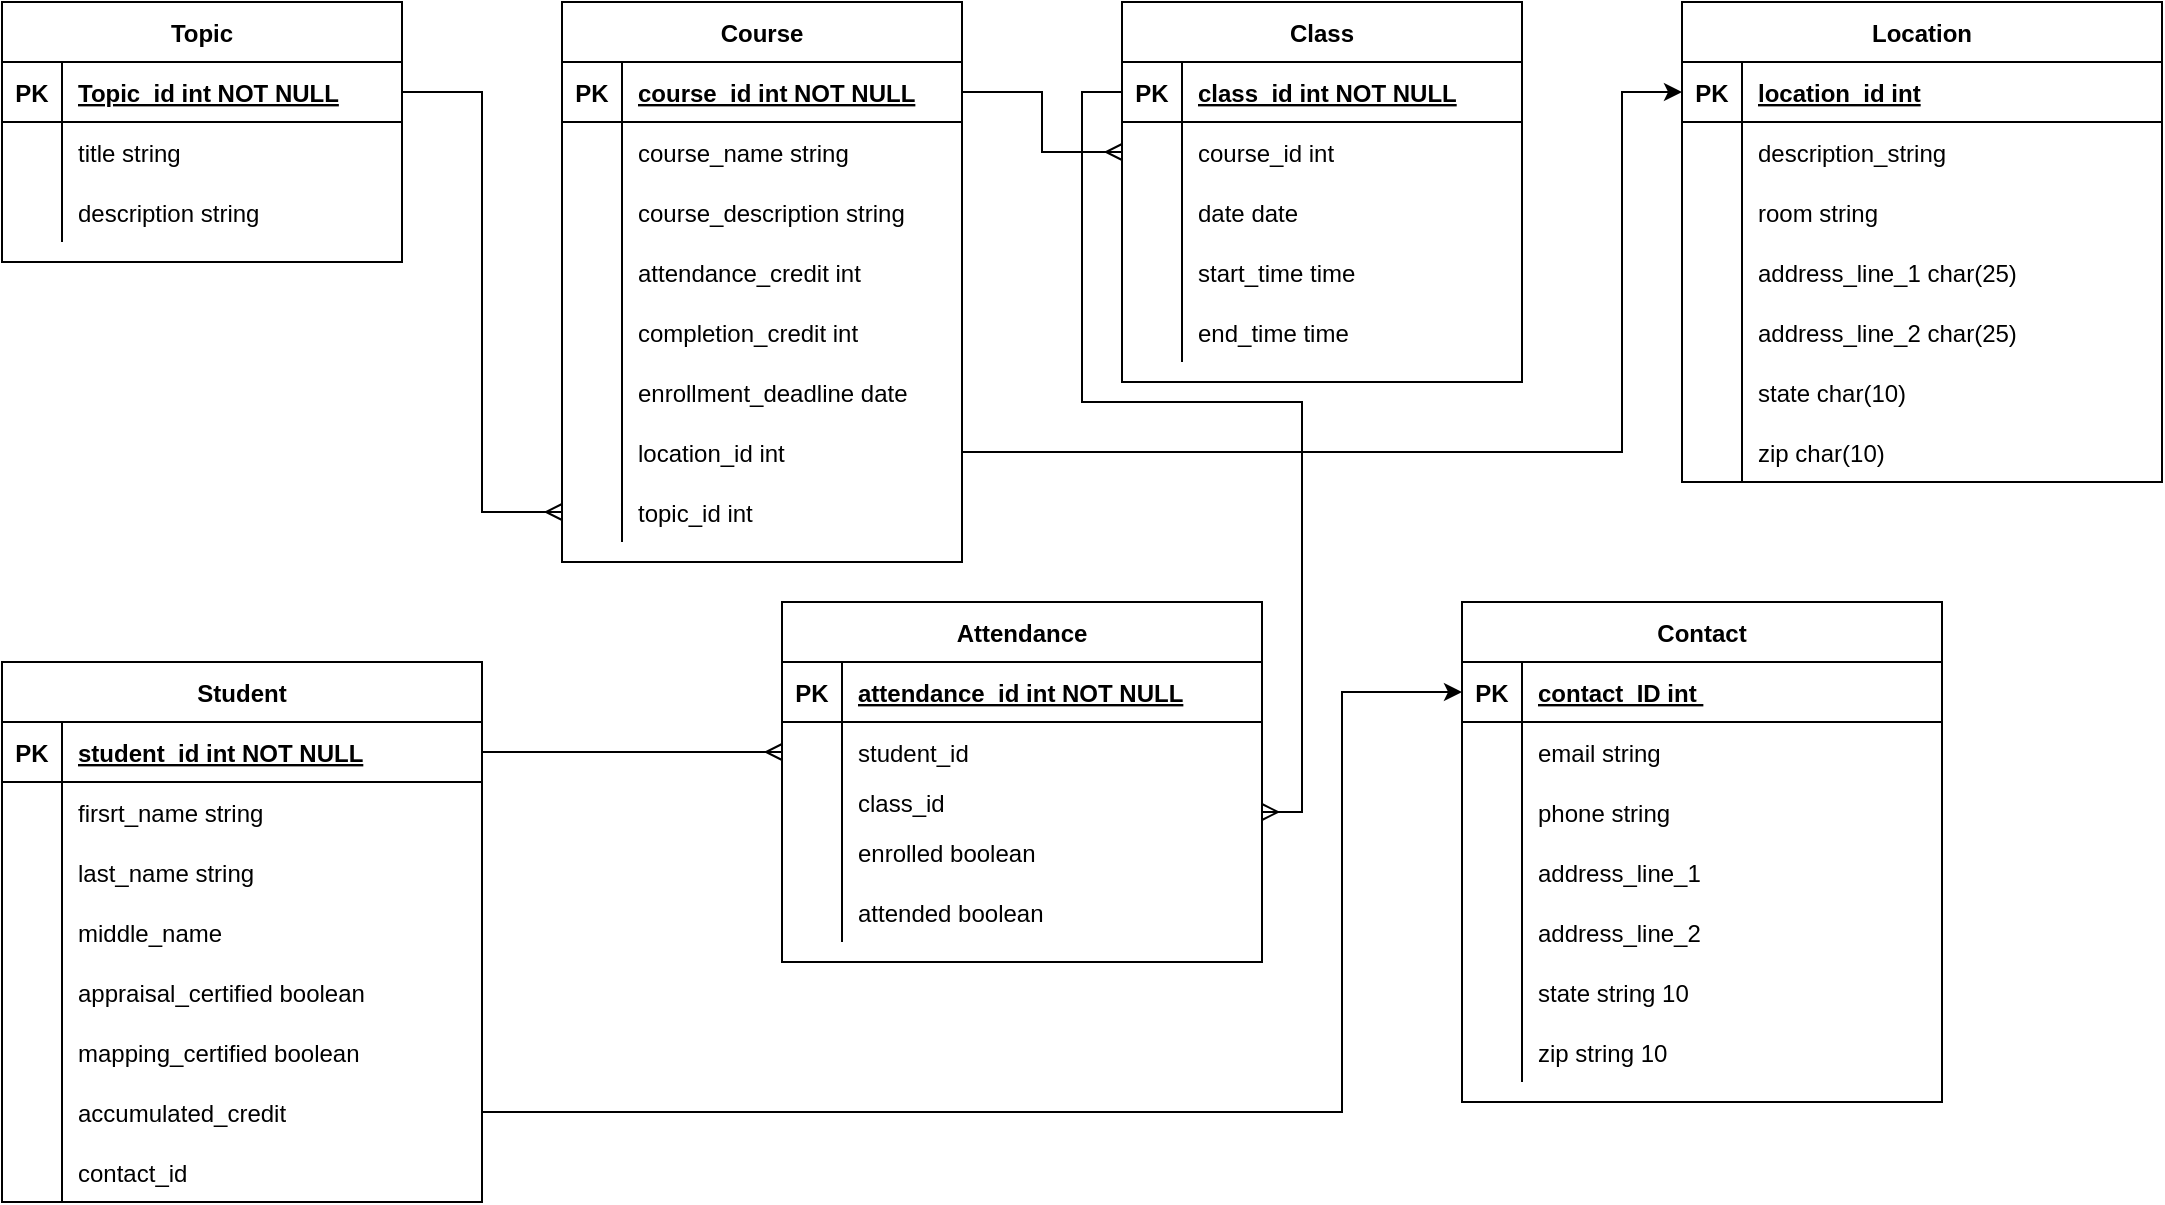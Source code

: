 <mxfile version="23.0.2" type="device">
  <diagram id="R2lEEEUBdFMjLlhIrx00" name="Page-1">
    <mxGraphModel dx="1434" dy="746" grid="1" gridSize="10" guides="1" tooltips="1" connect="1" arrows="1" fold="1" page="1" pageScale="1" pageWidth="1400" pageHeight="850" math="0" shadow="0" extFonts="Permanent Marker^https://fonts.googleapis.com/css?family=Permanent+Marker">
      <root>
        <mxCell id="0" />
        <mxCell id="1" parent="0" />
        <mxCell id="C-vyLk0tnHw3VtMMgP7b-2" value="Attendance" style="shape=table;startSize=30;container=1;collapsible=1;childLayout=tableLayout;fixedRows=1;rowLines=0;fontStyle=1;align=center;resizeLast=1;" parent="1" vertex="1">
          <mxGeometry x="430" y="340" width="240" height="180" as="geometry" />
        </mxCell>
        <mxCell id="C-vyLk0tnHw3VtMMgP7b-3" value="" style="shape=partialRectangle;collapsible=0;dropTarget=0;pointerEvents=0;fillColor=none;points=[[0,0.5],[1,0.5]];portConstraint=eastwest;top=0;left=0;right=0;bottom=1;" parent="C-vyLk0tnHw3VtMMgP7b-2" vertex="1">
          <mxGeometry y="30" width="240" height="30" as="geometry" />
        </mxCell>
        <mxCell id="C-vyLk0tnHw3VtMMgP7b-4" value="PK" style="shape=partialRectangle;overflow=hidden;connectable=0;fillColor=none;top=0;left=0;bottom=0;right=0;fontStyle=1;" parent="C-vyLk0tnHw3VtMMgP7b-3" vertex="1">
          <mxGeometry width="30" height="30" as="geometry">
            <mxRectangle width="30" height="30" as="alternateBounds" />
          </mxGeometry>
        </mxCell>
        <mxCell id="C-vyLk0tnHw3VtMMgP7b-5" value="attendance_id int NOT NULL " style="shape=partialRectangle;overflow=hidden;connectable=0;fillColor=none;top=0;left=0;bottom=0;right=0;align=left;spacingLeft=6;fontStyle=5;" parent="C-vyLk0tnHw3VtMMgP7b-3" vertex="1">
          <mxGeometry x="30" width="210" height="30" as="geometry">
            <mxRectangle width="210" height="30" as="alternateBounds" />
          </mxGeometry>
        </mxCell>
        <mxCell id="yCiRMJ1cfCoaxbdF0uGl-57" value="" style="shape=partialRectangle;collapsible=0;dropTarget=0;pointerEvents=0;fillColor=none;points=[[0,0.5],[1,0.5]];portConstraint=eastwest;top=0;left=0;right=0;bottom=0;" parent="C-vyLk0tnHw3VtMMgP7b-2" vertex="1">
          <mxGeometry y="60" width="240" height="30" as="geometry" />
        </mxCell>
        <mxCell id="yCiRMJ1cfCoaxbdF0uGl-58" value="" style="shape=partialRectangle;overflow=hidden;connectable=0;fillColor=none;top=0;left=0;bottom=0;right=0;" parent="yCiRMJ1cfCoaxbdF0uGl-57" vertex="1">
          <mxGeometry width="30" height="30" as="geometry">
            <mxRectangle width="30" height="30" as="alternateBounds" />
          </mxGeometry>
        </mxCell>
        <mxCell id="yCiRMJ1cfCoaxbdF0uGl-59" value="student_id" style="shape=partialRectangle;overflow=hidden;connectable=0;fillColor=none;top=0;left=0;bottom=0;right=0;align=left;spacingLeft=6;" parent="yCiRMJ1cfCoaxbdF0uGl-57" vertex="1">
          <mxGeometry x="30" width="210" height="30" as="geometry">
            <mxRectangle width="210" height="30" as="alternateBounds" />
          </mxGeometry>
        </mxCell>
        <mxCell id="yCiRMJ1cfCoaxbdF0uGl-138" value="" style="shape=partialRectangle;collapsible=0;dropTarget=0;pointerEvents=0;fillColor=none;points=[[0,0.5],[1,0.5]];portConstraint=eastwest;top=0;left=0;right=0;bottom=0;" parent="C-vyLk0tnHw3VtMMgP7b-2" vertex="1">
          <mxGeometry y="90" width="240" height="20" as="geometry" />
        </mxCell>
        <mxCell id="yCiRMJ1cfCoaxbdF0uGl-139" value="" style="shape=partialRectangle;overflow=hidden;connectable=0;fillColor=none;top=0;left=0;bottom=0;right=0;" parent="yCiRMJ1cfCoaxbdF0uGl-138" vertex="1">
          <mxGeometry width="30" height="20" as="geometry">
            <mxRectangle width="30" height="20" as="alternateBounds" />
          </mxGeometry>
        </mxCell>
        <mxCell id="yCiRMJ1cfCoaxbdF0uGl-140" value="class_id" style="shape=partialRectangle;overflow=hidden;connectable=0;fillColor=none;top=0;left=0;bottom=0;right=0;align=left;spacingLeft=6;" parent="yCiRMJ1cfCoaxbdF0uGl-138" vertex="1">
          <mxGeometry x="30" width="210" height="20" as="geometry">
            <mxRectangle width="210" height="20" as="alternateBounds" />
          </mxGeometry>
        </mxCell>
        <mxCell id="yCiRMJ1cfCoaxbdF0uGl-188" value="" style="shape=partialRectangle;collapsible=0;dropTarget=0;pointerEvents=0;fillColor=none;points=[[0,0.5],[1,0.5]];portConstraint=eastwest;top=0;left=0;right=0;bottom=0;" parent="C-vyLk0tnHw3VtMMgP7b-2" vertex="1">
          <mxGeometry y="110" width="240" height="30" as="geometry" />
        </mxCell>
        <mxCell id="yCiRMJ1cfCoaxbdF0uGl-189" value="" style="shape=partialRectangle;overflow=hidden;connectable=0;fillColor=none;top=0;left=0;bottom=0;right=0;" parent="yCiRMJ1cfCoaxbdF0uGl-188" vertex="1">
          <mxGeometry width="30" height="30" as="geometry">
            <mxRectangle width="30" height="30" as="alternateBounds" />
          </mxGeometry>
        </mxCell>
        <mxCell id="yCiRMJ1cfCoaxbdF0uGl-190" value="enrolled boolean" style="shape=partialRectangle;overflow=hidden;connectable=0;fillColor=none;top=0;left=0;bottom=0;right=0;align=left;spacingLeft=6;" parent="yCiRMJ1cfCoaxbdF0uGl-188" vertex="1">
          <mxGeometry x="30" width="210" height="30" as="geometry">
            <mxRectangle width="210" height="30" as="alternateBounds" />
          </mxGeometry>
        </mxCell>
        <mxCell id="yCiRMJ1cfCoaxbdF0uGl-224" value="" style="shape=partialRectangle;collapsible=0;dropTarget=0;pointerEvents=0;fillColor=none;points=[[0,0.5],[1,0.5]];portConstraint=eastwest;top=0;left=0;right=0;bottom=0;" parent="C-vyLk0tnHw3VtMMgP7b-2" vertex="1">
          <mxGeometry y="140" width="240" height="30" as="geometry" />
        </mxCell>
        <mxCell id="yCiRMJ1cfCoaxbdF0uGl-225" value="" style="shape=partialRectangle;overflow=hidden;connectable=0;fillColor=none;top=0;left=0;bottom=0;right=0;" parent="yCiRMJ1cfCoaxbdF0uGl-224" vertex="1">
          <mxGeometry width="30" height="30" as="geometry">
            <mxRectangle width="30" height="30" as="alternateBounds" />
          </mxGeometry>
        </mxCell>
        <mxCell id="yCiRMJ1cfCoaxbdF0uGl-226" value="attended boolean" style="shape=partialRectangle;overflow=hidden;connectable=0;fillColor=none;top=0;left=0;bottom=0;right=0;align=left;spacingLeft=6;" parent="yCiRMJ1cfCoaxbdF0uGl-224" vertex="1">
          <mxGeometry x="30" width="210" height="30" as="geometry">
            <mxRectangle width="210" height="30" as="alternateBounds" />
          </mxGeometry>
        </mxCell>
        <mxCell id="C-vyLk0tnHw3VtMMgP7b-23" value="Student" style="shape=table;startSize=30;container=1;collapsible=1;childLayout=tableLayout;fixedRows=1;rowLines=0;fontStyle=1;align=center;resizeLast=1;" parent="1" vertex="1">
          <mxGeometry x="40" y="370" width="240" height="270" as="geometry" />
        </mxCell>
        <mxCell id="C-vyLk0tnHw3VtMMgP7b-24" value="" style="shape=partialRectangle;collapsible=0;dropTarget=0;pointerEvents=0;fillColor=none;points=[[0,0.5],[1,0.5]];portConstraint=eastwest;top=0;left=0;right=0;bottom=1;" parent="C-vyLk0tnHw3VtMMgP7b-23" vertex="1">
          <mxGeometry y="30" width="240" height="30" as="geometry" />
        </mxCell>
        <mxCell id="C-vyLk0tnHw3VtMMgP7b-25" value="PK" style="shape=partialRectangle;overflow=hidden;connectable=0;fillColor=none;top=0;left=0;bottom=0;right=0;fontStyle=1;" parent="C-vyLk0tnHw3VtMMgP7b-24" vertex="1">
          <mxGeometry width="30" height="30" as="geometry">
            <mxRectangle width="30" height="30" as="alternateBounds" />
          </mxGeometry>
        </mxCell>
        <mxCell id="C-vyLk0tnHw3VtMMgP7b-26" value="student_id int NOT NULL " style="shape=partialRectangle;overflow=hidden;connectable=0;fillColor=none;top=0;left=0;bottom=0;right=0;align=left;spacingLeft=6;fontStyle=5;" parent="C-vyLk0tnHw3VtMMgP7b-24" vertex="1">
          <mxGeometry x="30" width="210" height="30" as="geometry">
            <mxRectangle width="210" height="30" as="alternateBounds" />
          </mxGeometry>
        </mxCell>
        <mxCell id="C-vyLk0tnHw3VtMMgP7b-27" value="" style="shape=partialRectangle;collapsible=0;dropTarget=0;pointerEvents=0;fillColor=none;points=[[0,0.5],[1,0.5]];portConstraint=eastwest;top=0;left=0;right=0;bottom=0;" parent="C-vyLk0tnHw3VtMMgP7b-23" vertex="1">
          <mxGeometry y="60" width="240" height="30" as="geometry" />
        </mxCell>
        <mxCell id="C-vyLk0tnHw3VtMMgP7b-28" value="" style="shape=partialRectangle;overflow=hidden;connectable=0;fillColor=none;top=0;left=0;bottom=0;right=0;" parent="C-vyLk0tnHw3VtMMgP7b-27" vertex="1">
          <mxGeometry width="30" height="30" as="geometry">
            <mxRectangle width="30" height="30" as="alternateBounds" />
          </mxGeometry>
        </mxCell>
        <mxCell id="C-vyLk0tnHw3VtMMgP7b-29" value="firsrt_name string" style="shape=partialRectangle;overflow=hidden;connectable=0;fillColor=none;top=0;left=0;bottom=0;right=0;align=left;spacingLeft=6;" parent="C-vyLk0tnHw3VtMMgP7b-27" vertex="1">
          <mxGeometry x="30" width="210" height="30" as="geometry">
            <mxRectangle width="210" height="30" as="alternateBounds" />
          </mxGeometry>
        </mxCell>
        <mxCell id="yCiRMJ1cfCoaxbdF0uGl-1" value="" style="shape=partialRectangle;collapsible=0;dropTarget=0;pointerEvents=0;fillColor=none;points=[[0,0.5],[1,0.5]];portConstraint=eastwest;top=0;left=0;right=0;bottom=0;" parent="C-vyLk0tnHw3VtMMgP7b-23" vertex="1">
          <mxGeometry y="90" width="240" height="30" as="geometry" />
        </mxCell>
        <mxCell id="yCiRMJ1cfCoaxbdF0uGl-2" value="" style="shape=partialRectangle;overflow=hidden;connectable=0;fillColor=none;top=0;left=0;bottom=0;right=0;" parent="yCiRMJ1cfCoaxbdF0uGl-1" vertex="1">
          <mxGeometry width="30" height="30" as="geometry">
            <mxRectangle width="30" height="30" as="alternateBounds" />
          </mxGeometry>
        </mxCell>
        <mxCell id="yCiRMJ1cfCoaxbdF0uGl-3" value="last_name string" style="shape=partialRectangle;overflow=hidden;connectable=0;fillColor=none;top=0;left=0;bottom=0;right=0;align=left;spacingLeft=6;" parent="yCiRMJ1cfCoaxbdF0uGl-1" vertex="1">
          <mxGeometry x="30" width="210" height="30" as="geometry">
            <mxRectangle width="210" height="30" as="alternateBounds" />
          </mxGeometry>
        </mxCell>
        <mxCell id="yCiRMJ1cfCoaxbdF0uGl-5" value="" style="shape=partialRectangle;collapsible=0;dropTarget=0;pointerEvents=0;fillColor=none;points=[[0,0.5],[1,0.5]];portConstraint=eastwest;top=0;left=0;right=0;bottom=0;" parent="C-vyLk0tnHw3VtMMgP7b-23" vertex="1">
          <mxGeometry y="120" width="240" height="30" as="geometry" />
        </mxCell>
        <mxCell id="yCiRMJ1cfCoaxbdF0uGl-6" value="" style="shape=partialRectangle;overflow=hidden;connectable=0;fillColor=none;top=0;left=0;bottom=0;right=0;" parent="yCiRMJ1cfCoaxbdF0uGl-5" vertex="1">
          <mxGeometry width="30" height="30" as="geometry">
            <mxRectangle width="30" height="30" as="alternateBounds" />
          </mxGeometry>
        </mxCell>
        <mxCell id="yCiRMJ1cfCoaxbdF0uGl-7" value="middle_name " style="shape=partialRectangle;overflow=hidden;connectable=0;fillColor=none;top=0;left=0;bottom=0;right=0;align=left;spacingLeft=6;" parent="yCiRMJ1cfCoaxbdF0uGl-5" vertex="1">
          <mxGeometry x="30" width="210" height="30" as="geometry">
            <mxRectangle width="210" height="30" as="alternateBounds" />
          </mxGeometry>
        </mxCell>
        <mxCell id="yCiRMJ1cfCoaxbdF0uGl-8" value="" style="shape=partialRectangle;collapsible=0;dropTarget=0;pointerEvents=0;fillColor=none;points=[[0,0.5],[1,0.5]];portConstraint=eastwest;top=0;left=0;right=0;bottom=0;" parent="C-vyLk0tnHw3VtMMgP7b-23" vertex="1">
          <mxGeometry y="150" width="240" height="30" as="geometry" />
        </mxCell>
        <mxCell id="yCiRMJ1cfCoaxbdF0uGl-9" value="" style="shape=partialRectangle;overflow=hidden;connectable=0;fillColor=none;top=0;left=0;bottom=0;right=0;" parent="yCiRMJ1cfCoaxbdF0uGl-8" vertex="1">
          <mxGeometry width="30" height="30" as="geometry">
            <mxRectangle width="30" height="30" as="alternateBounds" />
          </mxGeometry>
        </mxCell>
        <mxCell id="yCiRMJ1cfCoaxbdF0uGl-10" value="appraisal_certified boolean" style="shape=partialRectangle;overflow=hidden;connectable=0;fillColor=none;top=0;left=0;bottom=0;right=0;align=left;spacingLeft=6;" parent="yCiRMJ1cfCoaxbdF0uGl-8" vertex="1">
          <mxGeometry x="30" width="210" height="30" as="geometry">
            <mxRectangle width="210" height="30" as="alternateBounds" />
          </mxGeometry>
        </mxCell>
        <mxCell id="yCiRMJ1cfCoaxbdF0uGl-11" value="" style="shape=partialRectangle;collapsible=0;dropTarget=0;pointerEvents=0;fillColor=none;points=[[0,0.5],[1,0.5]];portConstraint=eastwest;top=0;left=0;right=0;bottom=0;" parent="C-vyLk0tnHw3VtMMgP7b-23" vertex="1">
          <mxGeometry y="180" width="240" height="30" as="geometry" />
        </mxCell>
        <mxCell id="yCiRMJ1cfCoaxbdF0uGl-12" value="" style="shape=partialRectangle;overflow=hidden;connectable=0;fillColor=none;top=0;left=0;bottom=0;right=0;" parent="yCiRMJ1cfCoaxbdF0uGl-11" vertex="1">
          <mxGeometry width="30" height="30" as="geometry">
            <mxRectangle width="30" height="30" as="alternateBounds" />
          </mxGeometry>
        </mxCell>
        <mxCell id="yCiRMJ1cfCoaxbdF0uGl-13" value="mapping_certified boolean" style="shape=partialRectangle;overflow=hidden;connectable=0;fillColor=none;top=0;left=0;bottom=0;right=0;align=left;spacingLeft=6;" parent="yCiRMJ1cfCoaxbdF0uGl-11" vertex="1">
          <mxGeometry x="30" width="210" height="30" as="geometry">
            <mxRectangle width="210" height="30" as="alternateBounds" />
          </mxGeometry>
        </mxCell>
        <mxCell id="yCiRMJ1cfCoaxbdF0uGl-47" value="" style="shape=partialRectangle;collapsible=0;dropTarget=0;pointerEvents=0;fillColor=none;points=[[0,0.5],[1,0.5]];portConstraint=eastwest;top=0;left=0;right=0;bottom=0;" parent="C-vyLk0tnHw3VtMMgP7b-23" vertex="1">
          <mxGeometry y="210" width="240" height="30" as="geometry" />
        </mxCell>
        <mxCell id="yCiRMJ1cfCoaxbdF0uGl-48" value="" style="shape=partialRectangle;overflow=hidden;connectable=0;fillColor=none;top=0;left=0;bottom=0;right=0;" parent="yCiRMJ1cfCoaxbdF0uGl-47" vertex="1">
          <mxGeometry width="30" height="30" as="geometry">
            <mxRectangle width="30" height="30" as="alternateBounds" />
          </mxGeometry>
        </mxCell>
        <mxCell id="yCiRMJ1cfCoaxbdF0uGl-49" value="accumulated_credit" style="shape=partialRectangle;overflow=hidden;connectable=0;fillColor=none;top=0;left=0;bottom=0;right=0;align=left;spacingLeft=6;" parent="yCiRMJ1cfCoaxbdF0uGl-47" vertex="1">
          <mxGeometry x="30" width="210" height="30" as="geometry">
            <mxRectangle width="210" height="30" as="alternateBounds" />
          </mxGeometry>
        </mxCell>
        <mxCell id="cM-3AwbJSncik8-zguor-1" value="" style="shape=partialRectangle;collapsible=0;dropTarget=0;pointerEvents=0;fillColor=none;points=[[0,0.5],[1,0.5]];portConstraint=eastwest;top=0;left=0;right=0;bottom=0;" vertex="1" parent="C-vyLk0tnHw3VtMMgP7b-23">
          <mxGeometry y="240" width="240" height="30" as="geometry" />
        </mxCell>
        <mxCell id="cM-3AwbJSncik8-zguor-2" value="" style="shape=partialRectangle;overflow=hidden;connectable=0;fillColor=none;top=0;left=0;bottom=0;right=0;" vertex="1" parent="cM-3AwbJSncik8-zguor-1">
          <mxGeometry width="30" height="30" as="geometry">
            <mxRectangle width="30" height="30" as="alternateBounds" />
          </mxGeometry>
        </mxCell>
        <mxCell id="cM-3AwbJSncik8-zguor-3" value="contact_id" style="shape=partialRectangle;overflow=hidden;connectable=0;fillColor=none;top=0;left=0;bottom=0;right=0;align=left;spacingLeft=6;" vertex="1" parent="cM-3AwbJSncik8-zguor-1">
          <mxGeometry x="30" width="210" height="30" as="geometry">
            <mxRectangle width="210" height="30" as="alternateBounds" />
          </mxGeometry>
        </mxCell>
        <mxCell id="yCiRMJ1cfCoaxbdF0uGl-72" value="Class" style="shape=table;startSize=30;container=1;collapsible=1;childLayout=tableLayout;fixedRows=1;rowLines=0;fontStyle=1;align=center;resizeLast=1;" parent="1" vertex="1">
          <mxGeometry x="600" y="40" width="200" height="190" as="geometry">
            <mxRectangle x="580" y="40" width="70" height="30" as="alternateBounds" />
          </mxGeometry>
        </mxCell>
        <mxCell id="yCiRMJ1cfCoaxbdF0uGl-73" value="" style="shape=partialRectangle;collapsible=0;dropTarget=0;pointerEvents=0;fillColor=none;points=[[0,0.5],[1,0.5]];portConstraint=eastwest;top=0;left=0;right=0;bottom=1;" parent="yCiRMJ1cfCoaxbdF0uGl-72" vertex="1">
          <mxGeometry y="30" width="200" height="30" as="geometry" />
        </mxCell>
        <mxCell id="yCiRMJ1cfCoaxbdF0uGl-74" value="PK" style="shape=partialRectangle;overflow=hidden;connectable=0;fillColor=none;top=0;left=0;bottom=0;right=0;fontStyle=1;" parent="yCiRMJ1cfCoaxbdF0uGl-73" vertex="1">
          <mxGeometry width="30" height="30" as="geometry">
            <mxRectangle width="30" height="30" as="alternateBounds" />
          </mxGeometry>
        </mxCell>
        <mxCell id="yCiRMJ1cfCoaxbdF0uGl-75" value="class_id int NOT NULL " style="shape=partialRectangle;overflow=hidden;connectable=0;fillColor=none;top=0;left=0;bottom=0;right=0;align=left;spacingLeft=6;fontStyle=5;" parent="yCiRMJ1cfCoaxbdF0uGl-73" vertex="1">
          <mxGeometry x="30" width="170" height="30" as="geometry">
            <mxRectangle width="170" height="30" as="alternateBounds" />
          </mxGeometry>
        </mxCell>
        <mxCell id="yCiRMJ1cfCoaxbdF0uGl-85" value="" style="shape=partialRectangle;collapsible=0;dropTarget=0;pointerEvents=0;fillColor=none;points=[[0,0.5],[1,0.5]];portConstraint=eastwest;top=0;left=0;right=0;bottom=0;" parent="yCiRMJ1cfCoaxbdF0uGl-72" vertex="1">
          <mxGeometry y="60" width="200" height="30" as="geometry" />
        </mxCell>
        <mxCell id="yCiRMJ1cfCoaxbdF0uGl-86" value="" style="shape=partialRectangle;overflow=hidden;connectable=0;fillColor=none;top=0;left=0;bottom=0;right=0;" parent="yCiRMJ1cfCoaxbdF0uGl-85" vertex="1">
          <mxGeometry width="30" height="30" as="geometry">
            <mxRectangle width="30" height="30" as="alternateBounds" />
          </mxGeometry>
        </mxCell>
        <mxCell id="yCiRMJ1cfCoaxbdF0uGl-87" value="course_id int" style="shape=partialRectangle;overflow=hidden;connectable=0;fillColor=none;top=0;left=0;bottom=0;right=0;align=left;spacingLeft=6;" parent="yCiRMJ1cfCoaxbdF0uGl-85" vertex="1">
          <mxGeometry x="30" width="170" height="30" as="geometry">
            <mxRectangle width="170" height="30" as="alternateBounds" />
          </mxGeometry>
        </mxCell>
        <mxCell id="yCiRMJ1cfCoaxbdF0uGl-88" value="" style="shape=partialRectangle;collapsible=0;dropTarget=0;pointerEvents=0;fillColor=none;points=[[0,0.5],[1,0.5]];portConstraint=eastwest;top=0;left=0;right=0;bottom=0;" parent="yCiRMJ1cfCoaxbdF0uGl-72" vertex="1">
          <mxGeometry y="90" width="200" height="30" as="geometry" />
        </mxCell>
        <mxCell id="yCiRMJ1cfCoaxbdF0uGl-89" value="" style="shape=partialRectangle;overflow=hidden;connectable=0;fillColor=none;top=0;left=0;bottom=0;right=0;" parent="yCiRMJ1cfCoaxbdF0uGl-88" vertex="1">
          <mxGeometry width="30" height="30" as="geometry">
            <mxRectangle width="30" height="30" as="alternateBounds" />
          </mxGeometry>
        </mxCell>
        <mxCell id="yCiRMJ1cfCoaxbdF0uGl-90" value="date date" style="shape=partialRectangle;overflow=hidden;connectable=0;fillColor=none;top=0;left=0;bottom=0;right=0;align=left;spacingLeft=6;" parent="yCiRMJ1cfCoaxbdF0uGl-88" vertex="1">
          <mxGeometry x="30" width="170" height="30" as="geometry">
            <mxRectangle width="170" height="30" as="alternateBounds" />
          </mxGeometry>
        </mxCell>
        <mxCell id="yCiRMJ1cfCoaxbdF0uGl-91" value="" style="shape=partialRectangle;collapsible=0;dropTarget=0;pointerEvents=0;fillColor=none;points=[[0,0.5],[1,0.5]];portConstraint=eastwest;top=0;left=0;right=0;bottom=0;" parent="yCiRMJ1cfCoaxbdF0uGl-72" vertex="1">
          <mxGeometry y="120" width="200" height="30" as="geometry" />
        </mxCell>
        <mxCell id="yCiRMJ1cfCoaxbdF0uGl-92" value="" style="shape=partialRectangle;overflow=hidden;connectable=0;fillColor=none;top=0;left=0;bottom=0;right=0;" parent="yCiRMJ1cfCoaxbdF0uGl-91" vertex="1">
          <mxGeometry width="30" height="30" as="geometry">
            <mxRectangle width="30" height="30" as="alternateBounds" />
          </mxGeometry>
        </mxCell>
        <mxCell id="yCiRMJ1cfCoaxbdF0uGl-93" value="start_time time" style="shape=partialRectangle;overflow=hidden;connectable=0;fillColor=none;top=0;left=0;bottom=0;right=0;align=left;spacingLeft=6;" parent="yCiRMJ1cfCoaxbdF0uGl-91" vertex="1">
          <mxGeometry x="30" width="170" height="30" as="geometry">
            <mxRectangle width="170" height="30" as="alternateBounds" />
          </mxGeometry>
        </mxCell>
        <mxCell id="yCiRMJ1cfCoaxbdF0uGl-191" value="" style="shape=partialRectangle;collapsible=0;dropTarget=0;pointerEvents=0;fillColor=none;points=[[0,0.5],[1,0.5]];portConstraint=eastwest;top=0;left=0;right=0;bottom=0;" parent="yCiRMJ1cfCoaxbdF0uGl-72" vertex="1">
          <mxGeometry y="150" width="200" height="30" as="geometry" />
        </mxCell>
        <mxCell id="yCiRMJ1cfCoaxbdF0uGl-192" value="" style="shape=partialRectangle;overflow=hidden;connectable=0;fillColor=none;top=0;left=0;bottom=0;right=0;" parent="yCiRMJ1cfCoaxbdF0uGl-191" vertex="1">
          <mxGeometry width="30" height="30" as="geometry">
            <mxRectangle width="30" height="30" as="alternateBounds" />
          </mxGeometry>
        </mxCell>
        <mxCell id="yCiRMJ1cfCoaxbdF0uGl-193" value="end_time time" style="shape=partialRectangle;overflow=hidden;connectable=0;fillColor=none;top=0;left=0;bottom=0;right=0;align=left;spacingLeft=6;" parent="yCiRMJ1cfCoaxbdF0uGl-191" vertex="1">
          <mxGeometry x="30" width="170" height="30" as="geometry">
            <mxRectangle width="170" height="30" as="alternateBounds" />
          </mxGeometry>
        </mxCell>
        <mxCell id="yCiRMJ1cfCoaxbdF0uGl-163" value="Course" style="shape=table;startSize=30;container=1;collapsible=1;childLayout=tableLayout;fixedRows=1;rowLines=0;fontStyle=1;align=center;resizeLast=1;" parent="1" vertex="1">
          <mxGeometry x="320" y="40" width="200" height="280" as="geometry" />
        </mxCell>
        <mxCell id="yCiRMJ1cfCoaxbdF0uGl-164" value="" style="shape=partialRectangle;collapsible=0;dropTarget=0;pointerEvents=0;fillColor=none;points=[[0,0.5],[1,0.5]];portConstraint=eastwest;top=0;left=0;right=0;bottom=1;" parent="yCiRMJ1cfCoaxbdF0uGl-163" vertex="1">
          <mxGeometry y="30" width="200" height="30" as="geometry" />
        </mxCell>
        <mxCell id="yCiRMJ1cfCoaxbdF0uGl-165" value="PK" style="shape=partialRectangle;overflow=hidden;connectable=0;fillColor=none;top=0;left=0;bottom=0;right=0;fontStyle=1;" parent="yCiRMJ1cfCoaxbdF0uGl-164" vertex="1">
          <mxGeometry width="30" height="30" as="geometry">
            <mxRectangle width="30" height="30" as="alternateBounds" />
          </mxGeometry>
        </mxCell>
        <mxCell id="yCiRMJ1cfCoaxbdF0uGl-166" value="course_id int NOT NULL " style="shape=partialRectangle;overflow=hidden;connectable=0;fillColor=none;top=0;left=0;bottom=0;right=0;align=left;spacingLeft=6;fontStyle=5;" parent="yCiRMJ1cfCoaxbdF0uGl-164" vertex="1">
          <mxGeometry x="30" width="170" height="30" as="geometry">
            <mxRectangle width="170" height="30" as="alternateBounds" />
          </mxGeometry>
        </mxCell>
        <mxCell id="yCiRMJ1cfCoaxbdF0uGl-170" value="" style="shape=partialRectangle;collapsible=0;dropTarget=0;pointerEvents=0;fillColor=none;points=[[0,0.5],[1,0.5]];portConstraint=eastwest;top=0;left=0;right=0;bottom=0;" parent="yCiRMJ1cfCoaxbdF0uGl-163" vertex="1">
          <mxGeometry y="60" width="200" height="30" as="geometry" />
        </mxCell>
        <mxCell id="yCiRMJ1cfCoaxbdF0uGl-171" value="" style="shape=partialRectangle;overflow=hidden;connectable=0;fillColor=none;top=0;left=0;bottom=0;right=0;" parent="yCiRMJ1cfCoaxbdF0uGl-170" vertex="1">
          <mxGeometry width="30" height="30" as="geometry">
            <mxRectangle width="30" height="30" as="alternateBounds" />
          </mxGeometry>
        </mxCell>
        <mxCell id="yCiRMJ1cfCoaxbdF0uGl-172" value="course_name string" style="shape=partialRectangle;overflow=hidden;connectable=0;fillColor=none;top=0;left=0;bottom=0;right=0;align=left;spacingLeft=6;" parent="yCiRMJ1cfCoaxbdF0uGl-170" vertex="1">
          <mxGeometry x="30" width="170" height="30" as="geometry">
            <mxRectangle width="170" height="30" as="alternateBounds" />
          </mxGeometry>
        </mxCell>
        <mxCell id="yCiRMJ1cfCoaxbdF0uGl-173" value="" style="shape=partialRectangle;collapsible=0;dropTarget=0;pointerEvents=0;fillColor=none;points=[[0,0.5],[1,0.5]];portConstraint=eastwest;top=0;left=0;right=0;bottom=0;" parent="yCiRMJ1cfCoaxbdF0uGl-163" vertex="1">
          <mxGeometry y="90" width="200" height="30" as="geometry" />
        </mxCell>
        <mxCell id="yCiRMJ1cfCoaxbdF0uGl-174" value="" style="shape=partialRectangle;overflow=hidden;connectable=0;fillColor=none;top=0;left=0;bottom=0;right=0;" parent="yCiRMJ1cfCoaxbdF0uGl-173" vertex="1">
          <mxGeometry width="30" height="30" as="geometry">
            <mxRectangle width="30" height="30" as="alternateBounds" />
          </mxGeometry>
        </mxCell>
        <mxCell id="yCiRMJ1cfCoaxbdF0uGl-175" value="course_description string " style="shape=partialRectangle;overflow=hidden;connectable=0;fillColor=none;top=0;left=0;bottom=0;right=0;align=left;spacingLeft=6;" parent="yCiRMJ1cfCoaxbdF0uGl-173" vertex="1">
          <mxGeometry x="30" width="170" height="30" as="geometry">
            <mxRectangle width="170" height="30" as="alternateBounds" />
          </mxGeometry>
        </mxCell>
        <mxCell id="yCiRMJ1cfCoaxbdF0uGl-182" value="" style="shape=partialRectangle;collapsible=0;dropTarget=0;pointerEvents=0;fillColor=none;points=[[0,0.5],[1,0.5]];portConstraint=eastwest;top=0;left=0;right=0;bottom=0;" parent="yCiRMJ1cfCoaxbdF0uGl-163" vertex="1">
          <mxGeometry y="120" width="200" height="30" as="geometry" />
        </mxCell>
        <mxCell id="yCiRMJ1cfCoaxbdF0uGl-183" value="" style="shape=partialRectangle;overflow=hidden;connectable=0;fillColor=none;top=0;left=0;bottom=0;right=0;" parent="yCiRMJ1cfCoaxbdF0uGl-182" vertex="1">
          <mxGeometry width="30" height="30" as="geometry">
            <mxRectangle width="30" height="30" as="alternateBounds" />
          </mxGeometry>
        </mxCell>
        <mxCell id="yCiRMJ1cfCoaxbdF0uGl-184" value="attendance_credit int" style="shape=partialRectangle;overflow=hidden;connectable=0;fillColor=none;top=0;left=0;bottom=0;right=0;align=left;spacingLeft=6;" parent="yCiRMJ1cfCoaxbdF0uGl-182" vertex="1">
          <mxGeometry x="30" width="170" height="30" as="geometry">
            <mxRectangle width="170" height="30" as="alternateBounds" />
          </mxGeometry>
        </mxCell>
        <mxCell id="yCiRMJ1cfCoaxbdF0uGl-218" value="" style="shape=partialRectangle;collapsible=0;dropTarget=0;pointerEvents=0;fillColor=none;points=[[0,0.5],[1,0.5]];portConstraint=eastwest;top=0;left=0;right=0;bottom=0;" parent="yCiRMJ1cfCoaxbdF0uGl-163" vertex="1">
          <mxGeometry y="150" width="200" height="30" as="geometry" />
        </mxCell>
        <mxCell id="yCiRMJ1cfCoaxbdF0uGl-219" value="" style="shape=partialRectangle;overflow=hidden;connectable=0;fillColor=none;top=0;left=0;bottom=0;right=0;" parent="yCiRMJ1cfCoaxbdF0uGl-218" vertex="1">
          <mxGeometry width="30" height="30" as="geometry">
            <mxRectangle width="30" height="30" as="alternateBounds" />
          </mxGeometry>
        </mxCell>
        <mxCell id="yCiRMJ1cfCoaxbdF0uGl-220" value="completion_credit int" style="shape=partialRectangle;overflow=hidden;connectable=0;fillColor=none;top=0;left=0;bottom=0;right=0;align=left;spacingLeft=6;" parent="yCiRMJ1cfCoaxbdF0uGl-218" vertex="1">
          <mxGeometry x="30" width="170" height="30" as="geometry">
            <mxRectangle width="170" height="30" as="alternateBounds" />
          </mxGeometry>
        </mxCell>
        <mxCell id="yCiRMJ1cfCoaxbdF0uGl-221" value="" style="shape=partialRectangle;collapsible=0;dropTarget=0;pointerEvents=0;fillColor=none;points=[[0,0.5],[1,0.5]];portConstraint=eastwest;top=0;left=0;right=0;bottom=0;" parent="yCiRMJ1cfCoaxbdF0uGl-163" vertex="1">
          <mxGeometry y="180" width="200" height="30" as="geometry" />
        </mxCell>
        <mxCell id="yCiRMJ1cfCoaxbdF0uGl-222" value="" style="shape=partialRectangle;overflow=hidden;connectable=0;fillColor=none;top=0;left=0;bottom=0;right=0;" parent="yCiRMJ1cfCoaxbdF0uGl-221" vertex="1">
          <mxGeometry width="30" height="30" as="geometry">
            <mxRectangle width="30" height="30" as="alternateBounds" />
          </mxGeometry>
        </mxCell>
        <mxCell id="yCiRMJ1cfCoaxbdF0uGl-223" value="enrollment_deadline date" style="shape=partialRectangle;overflow=hidden;connectable=0;fillColor=none;top=0;left=0;bottom=0;right=0;align=left;spacingLeft=6;" parent="yCiRMJ1cfCoaxbdF0uGl-221" vertex="1">
          <mxGeometry x="30" width="170" height="30" as="geometry">
            <mxRectangle width="170" height="30" as="alternateBounds" />
          </mxGeometry>
        </mxCell>
        <mxCell id="yCiRMJ1cfCoaxbdF0uGl-324" value="" style="shape=partialRectangle;collapsible=0;dropTarget=0;pointerEvents=0;fillColor=none;points=[[0,0.5],[1,0.5]];portConstraint=eastwest;top=0;left=0;right=0;bottom=0;" parent="yCiRMJ1cfCoaxbdF0uGl-163" vertex="1">
          <mxGeometry y="210" width="200" height="30" as="geometry" />
        </mxCell>
        <mxCell id="yCiRMJ1cfCoaxbdF0uGl-325" value="" style="shape=partialRectangle;overflow=hidden;connectable=0;fillColor=none;top=0;left=0;bottom=0;right=0;" parent="yCiRMJ1cfCoaxbdF0uGl-324" vertex="1">
          <mxGeometry width="30" height="30" as="geometry">
            <mxRectangle width="30" height="30" as="alternateBounds" />
          </mxGeometry>
        </mxCell>
        <mxCell id="yCiRMJ1cfCoaxbdF0uGl-326" value="location_id int" style="shape=partialRectangle;overflow=hidden;connectable=0;fillColor=none;top=0;left=0;bottom=0;right=0;align=left;spacingLeft=6;" parent="yCiRMJ1cfCoaxbdF0uGl-324" vertex="1">
          <mxGeometry x="30" width="170" height="30" as="geometry">
            <mxRectangle width="170" height="30" as="alternateBounds" />
          </mxGeometry>
        </mxCell>
        <mxCell id="yCiRMJ1cfCoaxbdF0uGl-351" value="" style="shape=partialRectangle;collapsible=0;dropTarget=0;pointerEvents=0;fillColor=none;points=[[0,0.5],[1,0.5]];portConstraint=eastwest;top=0;left=0;right=0;bottom=0;" parent="yCiRMJ1cfCoaxbdF0uGl-163" vertex="1">
          <mxGeometry y="240" width="200" height="30" as="geometry" />
        </mxCell>
        <mxCell id="yCiRMJ1cfCoaxbdF0uGl-352" value="" style="shape=partialRectangle;overflow=hidden;connectable=0;fillColor=none;top=0;left=0;bottom=0;right=0;" parent="yCiRMJ1cfCoaxbdF0uGl-351" vertex="1">
          <mxGeometry width="30" height="30" as="geometry">
            <mxRectangle width="30" height="30" as="alternateBounds" />
          </mxGeometry>
        </mxCell>
        <mxCell id="yCiRMJ1cfCoaxbdF0uGl-353" value="topic_id int" style="shape=partialRectangle;overflow=hidden;connectable=0;fillColor=none;top=0;left=0;bottom=0;right=0;align=left;spacingLeft=6;" parent="yCiRMJ1cfCoaxbdF0uGl-351" vertex="1">
          <mxGeometry x="30" width="170" height="30" as="geometry">
            <mxRectangle width="170" height="30" as="alternateBounds" />
          </mxGeometry>
        </mxCell>
        <mxCell id="yCiRMJ1cfCoaxbdF0uGl-232" value="Location" style="shape=table;startSize=30;container=1;collapsible=1;childLayout=tableLayout;fixedRows=1;rowLines=0;fontStyle=1;align=center;resizeLast=1;" parent="1" vertex="1">
          <mxGeometry x="880" y="40" width="240" height="240" as="geometry" />
        </mxCell>
        <mxCell id="yCiRMJ1cfCoaxbdF0uGl-233" value="" style="shape=partialRectangle;collapsible=0;dropTarget=0;pointerEvents=0;fillColor=none;points=[[0,0.5],[1,0.5]];portConstraint=eastwest;top=0;left=0;right=0;bottom=1;" parent="yCiRMJ1cfCoaxbdF0uGl-232" vertex="1">
          <mxGeometry y="30" width="240" height="30" as="geometry" />
        </mxCell>
        <mxCell id="yCiRMJ1cfCoaxbdF0uGl-234" value="PK" style="shape=partialRectangle;overflow=hidden;connectable=0;fillColor=none;top=0;left=0;bottom=0;right=0;fontStyle=1;" parent="yCiRMJ1cfCoaxbdF0uGl-233" vertex="1">
          <mxGeometry width="30" height="30" as="geometry">
            <mxRectangle width="30" height="30" as="alternateBounds" />
          </mxGeometry>
        </mxCell>
        <mxCell id="yCiRMJ1cfCoaxbdF0uGl-235" value="location_id int" style="shape=partialRectangle;overflow=hidden;connectable=0;fillColor=none;top=0;left=0;bottom=0;right=0;align=left;spacingLeft=6;fontStyle=5;" parent="yCiRMJ1cfCoaxbdF0uGl-233" vertex="1">
          <mxGeometry x="30" width="210" height="30" as="geometry">
            <mxRectangle width="210" height="30" as="alternateBounds" />
          </mxGeometry>
        </mxCell>
        <mxCell id="yCiRMJ1cfCoaxbdF0uGl-236" value="" style="shape=partialRectangle;collapsible=0;dropTarget=0;pointerEvents=0;fillColor=none;points=[[0,0.5],[1,0.5]];portConstraint=eastwest;top=0;left=0;right=0;bottom=0;" parent="yCiRMJ1cfCoaxbdF0uGl-232" vertex="1">
          <mxGeometry y="60" width="240" height="30" as="geometry" />
        </mxCell>
        <mxCell id="yCiRMJ1cfCoaxbdF0uGl-237" value="" style="shape=partialRectangle;overflow=hidden;connectable=0;fillColor=none;top=0;left=0;bottom=0;right=0;" parent="yCiRMJ1cfCoaxbdF0uGl-236" vertex="1">
          <mxGeometry width="30" height="30" as="geometry">
            <mxRectangle width="30" height="30" as="alternateBounds" />
          </mxGeometry>
        </mxCell>
        <mxCell id="yCiRMJ1cfCoaxbdF0uGl-238" value="description_string" style="shape=partialRectangle;overflow=hidden;connectable=0;fillColor=none;top=0;left=0;bottom=0;right=0;align=left;spacingLeft=6;" parent="yCiRMJ1cfCoaxbdF0uGl-236" vertex="1">
          <mxGeometry x="30" width="210" height="30" as="geometry">
            <mxRectangle width="210" height="30" as="alternateBounds" />
          </mxGeometry>
        </mxCell>
        <mxCell id="yCiRMJ1cfCoaxbdF0uGl-239" value="" style="shape=partialRectangle;collapsible=0;dropTarget=0;pointerEvents=0;fillColor=none;points=[[0,0.5],[1,0.5]];portConstraint=eastwest;top=0;left=0;right=0;bottom=0;" parent="yCiRMJ1cfCoaxbdF0uGl-232" vertex="1">
          <mxGeometry y="90" width="240" height="30" as="geometry" />
        </mxCell>
        <mxCell id="yCiRMJ1cfCoaxbdF0uGl-240" value="" style="shape=partialRectangle;overflow=hidden;connectable=0;fillColor=none;top=0;left=0;bottom=0;right=0;" parent="yCiRMJ1cfCoaxbdF0uGl-239" vertex="1">
          <mxGeometry width="30" height="30" as="geometry">
            <mxRectangle width="30" height="30" as="alternateBounds" />
          </mxGeometry>
        </mxCell>
        <mxCell id="yCiRMJ1cfCoaxbdF0uGl-241" value="room string " style="shape=partialRectangle;overflow=hidden;connectable=0;fillColor=none;top=0;left=0;bottom=0;right=0;align=left;spacingLeft=6;" parent="yCiRMJ1cfCoaxbdF0uGl-239" vertex="1">
          <mxGeometry x="30" width="210" height="30" as="geometry">
            <mxRectangle width="210" height="30" as="alternateBounds" />
          </mxGeometry>
        </mxCell>
        <mxCell id="yCiRMJ1cfCoaxbdF0uGl-257" value="" style="shape=partialRectangle;collapsible=0;dropTarget=0;pointerEvents=0;fillColor=none;points=[[0,0.5],[1,0.5]];portConstraint=eastwest;top=0;left=0;right=0;bottom=0;" parent="yCiRMJ1cfCoaxbdF0uGl-232" vertex="1">
          <mxGeometry y="120" width="240" height="30" as="geometry" />
        </mxCell>
        <mxCell id="yCiRMJ1cfCoaxbdF0uGl-258" value="" style="shape=partialRectangle;overflow=hidden;connectable=0;fillColor=none;top=0;left=0;bottom=0;right=0;" parent="yCiRMJ1cfCoaxbdF0uGl-257" vertex="1">
          <mxGeometry width="30" height="30" as="geometry">
            <mxRectangle width="30" height="30" as="alternateBounds" />
          </mxGeometry>
        </mxCell>
        <mxCell id="yCiRMJ1cfCoaxbdF0uGl-259" value="address_line_1 char(25)" style="shape=partialRectangle;overflow=hidden;connectable=0;fillColor=none;top=0;left=0;bottom=0;right=0;align=left;spacingLeft=6;" parent="yCiRMJ1cfCoaxbdF0uGl-257" vertex="1">
          <mxGeometry x="30" width="210" height="30" as="geometry">
            <mxRectangle width="210" height="30" as="alternateBounds" />
          </mxGeometry>
        </mxCell>
        <mxCell id="yCiRMJ1cfCoaxbdF0uGl-260" value="" style="shape=partialRectangle;collapsible=0;dropTarget=0;pointerEvents=0;fillColor=none;points=[[0,0.5],[1,0.5]];portConstraint=eastwest;top=0;left=0;right=0;bottom=0;" parent="yCiRMJ1cfCoaxbdF0uGl-232" vertex="1">
          <mxGeometry y="150" width="240" height="30" as="geometry" />
        </mxCell>
        <mxCell id="yCiRMJ1cfCoaxbdF0uGl-261" value="" style="shape=partialRectangle;overflow=hidden;connectable=0;fillColor=none;top=0;left=0;bottom=0;right=0;" parent="yCiRMJ1cfCoaxbdF0uGl-260" vertex="1">
          <mxGeometry width="30" height="30" as="geometry">
            <mxRectangle width="30" height="30" as="alternateBounds" />
          </mxGeometry>
        </mxCell>
        <mxCell id="yCiRMJ1cfCoaxbdF0uGl-262" value="address_line_2 char(25)" style="shape=partialRectangle;overflow=hidden;connectable=0;fillColor=none;top=0;left=0;bottom=0;right=0;align=left;spacingLeft=6;" parent="yCiRMJ1cfCoaxbdF0uGl-260" vertex="1">
          <mxGeometry x="30" width="210" height="30" as="geometry">
            <mxRectangle width="210" height="30" as="alternateBounds" />
          </mxGeometry>
        </mxCell>
        <mxCell id="yCiRMJ1cfCoaxbdF0uGl-263" value="" style="shape=partialRectangle;collapsible=0;dropTarget=0;pointerEvents=0;fillColor=none;points=[[0,0.5],[1,0.5]];portConstraint=eastwest;top=0;left=0;right=0;bottom=0;" parent="yCiRMJ1cfCoaxbdF0uGl-232" vertex="1">
          <mxGeometry y="180" width="240" height="30" as="geometry" />
        </mxCell>
        <mxCell id="yCiRMJ1cfCoaxbdF0uGl-264" value="" style="shape=partialRectangle;overflow=hidden;connectable=0;fillColor=none;top=0;left=0;bottom=0;right=0;" parent="yCiRMJ1cfCoaxbdF0uGl-263" vertex="1">
          <mxGeometry width="30" height="30" as="geometry">
            <mxRectangle width="30" height="30" as="alternateBounds" />
          </mxGeometry>
        </mxCell>
        <mxCell id="yCiRMJ1cfCoaxbdF0uGl-265" value="state char(10)" style="shape=partialRectangle;overflow=hidden;connectable=0;fillColor=none;top=0;left=0;bottom=0;right=0;align=left;spacingLeft=6;" parent="yCiRMJ1cfCoaxbdF0uGl-263" vertex="1">
          <mxGeometry x="30" width="210" height="30" as="geometry">
            <mxRectangle width="210" height="30" as="alternateBounds" />
          </mxGeometry>
        </mxCell>
        <mxCell id="yCiRMJ1cfCoaxbdF0uGl-266" value="" style="shape=partialRectangle;collapsible=0;dropTarget=0;pointerEvents=0;fillColor=none;points=[[0,0.5],[1,0.5]];portConstraint=eastwest;top=0;left=0;right=0;bottom=0;" parent="yCiRMJ1cfCoaxbdF0uGl-232" vertex="1">
          <mxGeometry y="210" width="240" height="30" as="geometry" />
        </mxCell>
        <mxCell id="yCiRMJ1cfCoaxbdF0uGl-267" value="" style="shape=partialRectangle;overflow=hidden;connectable=0;fillColor=none;top=0;left=0;bottom=0;right=0;" parent="yCiRMJ1cfCoaxbdF0uGl-266" vertex="1">
          <mxGeometry width="30" height="30" as="geometry">
            <mxRectangle width="30" height="30" as="alternateBounds" />
          </mxGeometry>
        </mxCell>
        <mxCell id="yCiRMJ1cfCoaxbdF0uGl-268" value="zip char(10)" style="shape=partialRectangle;overflow=hidden;connectable=0;fillColor=none;top=0;left=0;bottom=0;right=0;align=left;spacingLeft=6;" parent="yCiRMJ1cfCoaxbdF0uGl-266" vertex="1">
          <mxGeometry x="30" width="210" height="30" as="geometry">
            <mxRectangle width="210" height="30" as="alternateBounds" />
          </mxGeometry>
        </mxCell>
        <mxCell id="yCiRMJ1cfCoaxbdF0uGl-308" value="Topic" style="shape=table;startSize=30;container=1;collapsible=1;childLayout=tableLayout;fixedRows=1;rowLines=0;fontStyle=1;align=center;resizeLast=1;" parent="1" vertex="1">
          <mxGeometry x="40" y="40" width="200" height="130" as="geometry">
            <mxRectangle x="580" y="40" width="70" height="30" as="alternateBounds" />
          </mxGeometry>
        </mxCell>
        <mxCell id="yCiRMJ1cfCoaxbdF0uGl-309" value="" style="shape=partialRectangle;collapsible=0;dropTarget=0;pointerEvents=0;fillColor=none;points=[[0,0.5],[1,0.5]];portConstraint=eastwest;top=0;left=0;right=0;bottom=1;" parent="yCiRMJ1cfCoaxbdF0uGl-308" vertex="1">
          <mxGeometry y="30" width="200" height="30" as="geometry" />
        </mxCell>
        <mxCell id="yCiRMJ1cfCoaxbdF0uGl-310" value="PK" style="shape=partialRectangle;overflow=hidden;connectable=0;fillColor=none;top=0;left=0;bottom=0;right=0;fontStyle=1;" parent="yCiRMJ1cfCoaxbdF0uGl-309" vertex="1">
          <mxGeometry width="30" height="30" as="geometry">
            <mxRectangle width="30" height="30" as="alternateBounds" />
          </mxGeometry>
        </mxCell>
        <mxCell id="yCiRMJ1cfCoaxbdF0uGl-311" value="Topic_id int NOT NULL " style="shape=partialRectangle;overflow=hidden;connectable=0;fillColor=none;top=0;left=0;bottom=0;right=0;align=left;spacingLeft=6;fontStyle=5;" parent="yCiRMJ1cfCoaxbdF0uGl-309" vertex="1">
          <mxGeometry x="30" width="170" height="30" as="geometry">
            <mxRectangle width="170" height="30" as="alternateBounds" />
          </mxGeometry>
        </mxCell>
        <mxCell id="yCiRMJ1cfCoaxbdF0uGl-312" value="" style="shape=partialRectangle;collapsible=0;dropTarget=0;pointerEvents=0;fillColor=none;points=[[0,0.5],[1,0.5]];portConstraint=eastwest;top=0;left=0;right=0;bottom=0;" parent="yCiRMJ1cfCoaxbdF0uGl-308" vertex="1">
          <mxGeometry y="60" width="200" height="30" as="geometry" />
        </mxCell>
        <mxCell id="yCiRMJ1cfCoaxbdF0uGl-313" value="" style="shape=partialRectangle;overflow=hidden;connectable=0;fillColor=none;top=0;left=0;bottom=0;right=0;" parent="yCiRMJ1cfCoaxbdF0uGl-312" vertex="1">
          <mxGeometry width="30" height="30" as="geometry">
            <mxRectangle width="30" height="30" as="alternateBounds" />
          </mxGeometry>
        </mxCell>
        <mxCell id="yCiRMJ1cfCoaxbdF0uGl-314" value="title string " style="shape=partialRectangle;overflow=hidden;connectable=0;fillColor=none;top=0;left=0;bottom=0;right=0;align=left;spacingLeft=6;" parent="yCiRMJ1cfCoaxbdF0uGl-312" vertex="1">
          <mxGeometry x="30" width="170" height="30" as="geometry">
            <mxRectangle width="170" height="30" as="alternateBounds" />
          </mxGeometry>
        </mxCell>
        <mxCell id="yCiRMJ1cfCoaxbdF0uGl-321" value="" style="shape=partialRectangle;collapsible=0;dropTarget=0;pointerEvents=0;fillColor=none;points=[[0,0.5],[1,0.5]];portConstraint=eastwest;top=0;left=0;right=0;bottom=0;" parent="yCiRMJ1cfCoaxbdF0uGl-308" vertex="1">
          <mxGeometry y="90" width="200" height="30" as="geometry" />
        </mxCell>
        <mxCell id="yCiRMJ1cfCoaxbdF0uGl-322" value="" style="shape=partialRectangle;overflow=hidden;connectable=0;fillColor=none;top=0;left=0;bottom=0;right=0;" parent="yCiRMJ1cfCoaxbdF0uGl-321" vertex="1">
          <mxGeometry width="30" height="30" as="geometry">
            <mxRectangle width="30" height="30" as="alternateBounds" />
          </mxGeometry>
        </mxCell>
        <mxCell id="yCiRMJ1cfCoaxbdF0uGl-323" value="description string" style="shape=partialRectangle;overflow=hidden;connectable=0;fillColor=none;top=0;left=0;bottom=0;right=0;align=left;spacingLeft=6;" parent="yCiRMJ1cfCoaxbdF0uGl-321" vertex="1">
          <mxGeometry x="30" width="170" height="30" as="geometry">
            <mxRectangle width="170" height="30" as="alternateBounds" />
          </mxGeometry>
        </mxCell>
        <mxCell id="yCiRMJ1cfCoaxbdF0uGl-354" style="edgeStyle=orthogonalEdgeStyle;rounded=0;orthogonalLoop=1;jettySize=auto;html=1;exitX=1;exitY=0.5;exitDx=0;exitDy=0;entryX=0;entryY=0.5;entryDx=0;entryDy=0;fontFamily=Helvetica;fontSize=12;fontColor=default;startSize=30;endArrow=ERmany;endFill=0;" parent="1" source="yCiRMJ1cfCoaxbdF0uGl-164" target="yCiRMJ1cfCoaxbdF0uGl-85" edge="1">
          <mxGeometry relative="1" as="geometry" />
        </mxCell>
        <mxCell id="yCiRMJ1cfCoaxbdF0uGl-356" style="edgeStyle=orthogonalEdgeStyle;rounded=0;orthogonalLoop=1;jettySize=auto;html=1;exitX=1;exitY=0.5;exitDx=0;exitDy=0;entryX=0;entryY=0.5;entryDx=0;entryDy=0;fontFamily=Helvetica;fontSize=12;fontColor=default;startSize=30;endArrow=ERmany;endFill=0;" parent="1" source="yCiRMJ1cfCoaxbdF0uGl-309" target="yCiRMJ1cfCoaxbdF0uGl-351" edge="1">
          <mxGeometry relative="1" as="geometry" />
        </mxCell>
        <mxCell id="yCiRMJ1cfCoaxbdF0uGl-357" style="edgeStyle=orthogonalEdgeStyle;rounded=0;orthogonalLoop=1;jettySize=auto;html=1;exitX=1;exitY=0.5;exitDx=0;exitDy=0;entryX=0;entryY=0.5;entryDx=0;entryDy=0;fontFamily=Helvetica;fontSize=12;fontColor=default;startSize=30;" parent="1" source="yCiRMJ1cfCoaxbdF0uGl-324" target="yCiRMJ1cfCoaxbdF0uGl-233" edge="1">
          <mxGeometry relative="1" as="geometry">
            <Array as="points">
              <mxPoint x="850" y="265" />
              <mxPoint x="850" y="85" />
            </Array>
          </mxGeometry>
        </mxCell>
        <mxCell id="yCiRMJ1cfCoaxbdF0uGl-358" style="edgeStyle=orthogonalEdgeStyle;rounded=0;orthogonalLoop=1;jettySize=auto;html=1;exitX=1;exitY=0.5;exitDx=0;exitDy=0;entryX=0;entryY=0.5;entryDx=0;entryDy=0;fontFamily=Helvetica;fontSize=12;fontColor=default;startSize=30;endArrow=ERmany;endFill=0;" parent="1" source="C-vyLk0tnHw3VtMMgP7b-24" target="yCiRMJ1cfCoaxbdF0uGl-57" edge="1">
          <mxGeometry relative="1" as="geometry" />
        </mxCell>
        <mxCell id="yCiRMJ1cfCoaxbdF0uGl-364" style="edgeStyle=orthogonalEdgeStyle;rounded=0;orthogonalLoop=1;jettySize=auto;html=1;fontFamily=Helvetica;fontSize=12;fontColor=default;endArrow=ERmany;endFill=0;" parent="1" source="yCiRMJ1cfCoaxbdF0uGl-73" target="yCiRMJ1cfCoaxbdF0uGl-138" edge="1">
          <mxGeometry relative="1" as="geometry">
            <Array as="points">
              <mxPoint x="580" y="85" />
              <mxPoint x="580" y="240" />
              <mxPoint x="690" y="240" />
              <mxPoint x="690" y="445" />
            </Array>
          </mxGeometry>
        </mxCell>
        <mxCell id="yCiRMJ1cfCoaxbdF0uGl-365" value="Contact" style="shape=table;startSize=30;container=1;collapsible=1;childLayout=tableLayout;fixedRows=1;rowLines=0;fontStyle=1;align=center;resizeLast=1;" parent="1" vertex="1">
          <mxGeometry x="770" y="340" width="240" height="250" as="geometry" />
        </mxCell>
        <mxCell id="yCiRMJ1cfCoaxbdF0uGl-366" value="" style="shape=partialRectangle;collapsible=0;dropTarget=0;pointerEvents=0;fillColor=none;points=[[0,0.5],[1,0.5]];portConstraint=eastwest;top=0;left=0;right=0;bottom=1;" parent="yCiRMJ1cfCoaxbdF0uGl-365" vertex="1">
          <mxGeometry y="30" width="240" height="30" as="geometry" />
        </mxCell>
        <mxCell id="yCiRMJ1cfCoaxbdF0uGl-367" value="PK" style="shape=partialRectangle;overflow=hidden;connectable=0;fillColor=none;top=0;left=0;bottom=0;right=0;fontStyle=1;" parent="yCiRMJ1cfCoaxbdF0uGl-366" vertex="1">
          <mxGeometry width="30" height="30" as="geometry">
            <mxRectangle width="30" height="30" as="alternateBounds" />
          </mxGeometry>
        </mxCell>
        <mxCell id="yCiRMJ1cfCoaxbdF0uGl-368" value="contact_ID int " style="shape=partialRectangle;overflow=hidden;connectable=0;fillColor=none;top=0;left=0;bottom=0;right=0;align=left;spacingLeft=6;fontStyle=5;" parent="yCiRMJ1cfCoaxbdF0uGl-366" vertex="1">
          <mxGeometry x="30" width="210" height="30" as="geometry">
            <mxRectangle width="210" height="30" as="alternateBounds" />
          </mxGeometry>
        </mxCell>
        <mxCell id="yCiRMJ1cfCoaxbdF0uGl-372" value="" style="shape=partialRectangle;collapsible=0;dropTarget=0;pointerEvents=0;fillColor=none;points=[[0,0.5],[1,0.5]];portConstraint=eastwest;top=0;left=0;right=0;bottom=0;" parent="yCiRMJ1cfCoaxbdF0uGl-365" vertex="1">
          <mxGeometry y="60" width="240" height="30" as="geometry" />
        </mxCell>
        <mxCell id="yCiRMJ1cfCoaxbdF0uGl-373" value="" style="shape=partialRectangle;overflow=hidden;connectable=0;fillColor=none;top=0;left=0;bottom=0;right=0;" parent="yCiRMJ1cfCoaxbdF0uGl-372" vertex="1">
          <mxGeometry width="30" height="30" as="geometry">
            <mxRectangle width="30" height="30" as="alternateBounds" />
          </mxGeometry>
        </mxCell>
        <mxCell id="yCiRMJ1cfCoaxbdF0uGl-374" value="email string" style="shape=partialRectangle;overflow=hidden;connectable=0;fillColor=none;top=0;left=0;bottom=0;right=0;align=left;spacingLeft=6;" parent="yCiRMJ1cfCoaxbdF0uGl-372" vertex="1">
          <mxGeometry x="30" width="210" height="30" as="geometry">
            <mxRectangle width="210" height="30" as="alternateBounds" />
          </mxGeometry>
        </mxCell>
        <mxCell id="yCiRMJ1cfCoaxbdF0uGl-375" value="" style="shape=partialRectangle;collapsible=0;dropTarget=0;pointerEvents=0;fillColor=none;points=[[0,0.5],[1,0.5]];portConstraint=eastwest;top=0;left=0;right=0;bottom=0;" parent="yCiRMJ1cfCoaxbdF0uGl-365" vertex="1">
          <mxGeometry y="90" width="240" height="30" as="geometry" />
        </mxCell>
        <mxCell id="yCiRMJ1cfCoaxbdF0uGl-376" value="" style="shape=partialRectangle;overflow=hidden;connectable=0;fillColor=none;top=0;left=0;bottom=0;right=0;" parent="yCiRMJ1cfCoaxbdF0uGl-375" vertex="1">
          <mxGeometry width="30" height="30" as="geometry">
            <mxRectangle width="30" height="30" as="alternateBounds" />
          </mxGeometry>
        </mxCell>
        <mxCell id="yCiRMJ1cfCoaxbdF0uGl-377" value="phone string" style="shape=partialRectangle;overflow=hidden;connectable=0;fillColor=none;top=0;left=0;bottom=0;right=0;align=left;spacingLeft=6;" parent="yCiRMJ1cfCoaxbdF0uGl-375" vertex="1">
          <mxGeometry x="30" width="210" height="30" as="geometry">
            <mxRectangle width="210" height="30" as="alternateBounds" />
          </mxGeometry>
        </mxCell>
        <mxCell id="yCiRMJ1cfCoaxbdF0uGl-378" value="" style="shape=partialRectangle;collapsible=0;dropTarget=0;pointerEvents=0;fillColor=none;points=[[0,0.5],[1,0.5]];portConstraint=eastwest;top=0;left=0;right=0;bottom=0;" parent="yCiRMJ1cfCoaxbdF0uGl-365" vertex="1">
          <mxGeometry y="120" width="240" height="30" as="geometry" />
        </mxCell>
        <mxCell id="yCiRMJ1cfCoaxbdF0uGl-379" value="" style="shape=partialRectangle;overflow=hidden;connectable=0;fillColor=none;top=0;left=0;bottom=0;right=0;" parent="yCiRMJ1cfCoaxbdF0uGl-378" vertex="1">
          <mxGeometry width="30" height="30" as="geometry">
            <mxRectangle width="30" height="30" as="alternateBounds" />
          </mxGeometry>
        </mxCell>
        <mxCell id="yCiRMJ1cfCoaxbdF0uGl-380" value="address_line_1" style="shape=partialRectangle;overflow=hidden;connectable=0;fillColor=none;top=0;left=0;bottom=0;right=0;align=left;spacingLeft=6;" parent="yCiRMJ1cfCoaxbdF0uGl-378" vertex="1">
          <mxGeometry x="30" width="210" height="30" as="geometry">
            <mxRectangle width="210" height="30" as="alternateBounds" />
          </mxGeometry>
        </mxCell>
        <mxCell id="yCiRMJ1cfCoaxbdF0uGl-381" value="" style="shape=partialRectangle;collapsible=0;dropTarget=0;pointerEvents=0;fillColor=none;points=[[0,0.5],[1,0.5]];portConstraint=eastwest;top=0;left=0;right=0;bottom=0;" parent="yCiRMJ1cfCoaxbdF0uGl-365" vertex="1">
          <mxGeometry y="150" width="240" height="30" as="geometry" />
        </mxCell>
        <mxCell id="yCiRMJ1cfCoaxbdF0uGl-382" value="" style="shape=partialRectangle;overflow=hidden;connectable=0;fillColor=none;top=0;left=0;bottom=0;right=0;" parent="yCiRMJ1cfCoaxbdF0uGl-381" vertex="1">
          <mxGeometry width="30" height="30" as="geometry">
            <mxRectangle width="30" height="30" as="alternateBounds" />
          </mxGeometry>
        </mxCell>
        <mxCell id="yCiRMJ1cfCoaxbdF0uGl-383" value="address_line_2" style="shape=partialRectangle;overflow=hidden;connectable=0;fillColor=none;top=0;left=0;bottom=0;right=0;align=left;spacingLeft=6;" parent="yCiRMJ1cfCoaxbdF0uGl-381" vertex="1">
          <mxGeometry x="30" width="210" height="30" as="geometry">
            <mxRectangle width="210" height="30" as="alternateBounds" />
          </mxGeometry>
        </mxCell>
        <mxCell id="yCiRMJ1cfCoaxbdF0uGl-384" value="" style="shape=partialRectangle;collapsible=0;dropTarget=0;pointerEvents=0;fillColor=none;points=[[0,0.5],[1,0.5]];portConstraint=eastwest;top=0;left=0;right=0;bottom=0;" parent="yCiRMJ1cfCoaxbdF0uGl-365" vertex="1">
          <mxGeometry y="180" width="240" height="30" as="geometry" />
        </mxCell>
        <mxCell id="yCiRMJ1cfCoaxbdF0uGl-385" value="" style="shape=partialRectangle;overflow=hidden;connectable=0;fillColor=none;top=0;left=0;bottom=0;right=0;" parent="yCiRMJ1cfCoaxbdF0uGl-384" vertex="1">
          <mxGeometry width="30" height="30" as="geometry">
            <mxRectangle width="30" height="30" as="alternateBounds" />
          </mxGeometry>
        </mxCell>
        <mxCell id="yCiRMJ1cfCoaxbdF0uGl-386" value="state string 10 " style="shape=partialRectangle;overflow=hidden;connectable=0;fillColor=none;top=0;left=0;bottom=0;right=0;align=left;spacingLeft=6;" parent="yCiRMJ1cfCoaxbdF0uGl-384" vertex="1">
          <mxGeometry x="30" width="210" height="30" as="geometry">
            <mxRectangle width="210" height="30" as="alternateBounds" />
          </mxGeometry>
        </mxCell>
        <mxCell id="yCiRMJ1cfCoaxbdF0uGl-387" value="" style="shape=partialRectangle;collapsible=0;dropTarget=0;pointerEvents=0;fillColor=none;points=[[0,0.5],[1,0.5]];portConstraint=eastwest;top=0;left=0;right=0;bottom=0;" parent="yCiRMJ1cfCoaxbdF0uGl-365" vertex="1">
          <mxGeometry y="210" width="240" height="30" as="geometry" />
        </mxCell>
        <mxCell id="yCiRMJ1cfCoaxbdF0uGl-388" value="" style="shape=partialRectangle;overflow=hidden;connectable=0;fillColor=none;top=0;left=0;bottom=0;right=0;" parent="yCiRMJ1cfCoaxbdF0uGl-387" vertex="1">
          <mxGeometry width="30" height="30" as="geometry">
            <mxRectangle width="30" height="30" as="alternateBounds" />
          </mxGeometry>
        </mxCell>
        <mxCell id="yCiRMJ1cfCoaxbdF0uGl-389" value="zip string 10" style="shape=partialRectangle;overflow=hidden;connectable=0;fillColor=none;top=0;left=0;bottom=0;right=0;align=left;spacingLeft=6;" parent="yCiRMJ1cfCoaxbdF0uGl-387" vertex="1">
          <mxGeometry x="30" width="210" height="30" as="geometry">
            <mxRectangle width="210" height="30" as="alternateBounds" />
          </mxGeometry>
        </mxCell>
        <mxCell id="yCiRMJ1cfCoaxbdF0uGl-391" style="edgeStyle=orthogonalEdgeStyle;rounded=0;orthogonalLoop=1;jettySize=auto;html=1;exitX=1;exitY=0.5;exitDx=0;exitDy=0;fontFamily=Helvetica;fontSize=12;fontColor=default;startSize=30;" parent="1" source="yCiRMJ1cfCoaxbdF0uGl-47" target="yCiRMJ1cfCoaxbdF0uGl-366" edge="1">
          <mxGeometry relative="1" as="geometry">
            <Array as="points">
              <mxPoint x="710" y="595" />
              <mxPoint x="710" y="385" />
            </Array>
          </mxGeometry>
        </mxCell>
      </root>
    </mxGraphModel>
  </diagram>
</mxfile>
